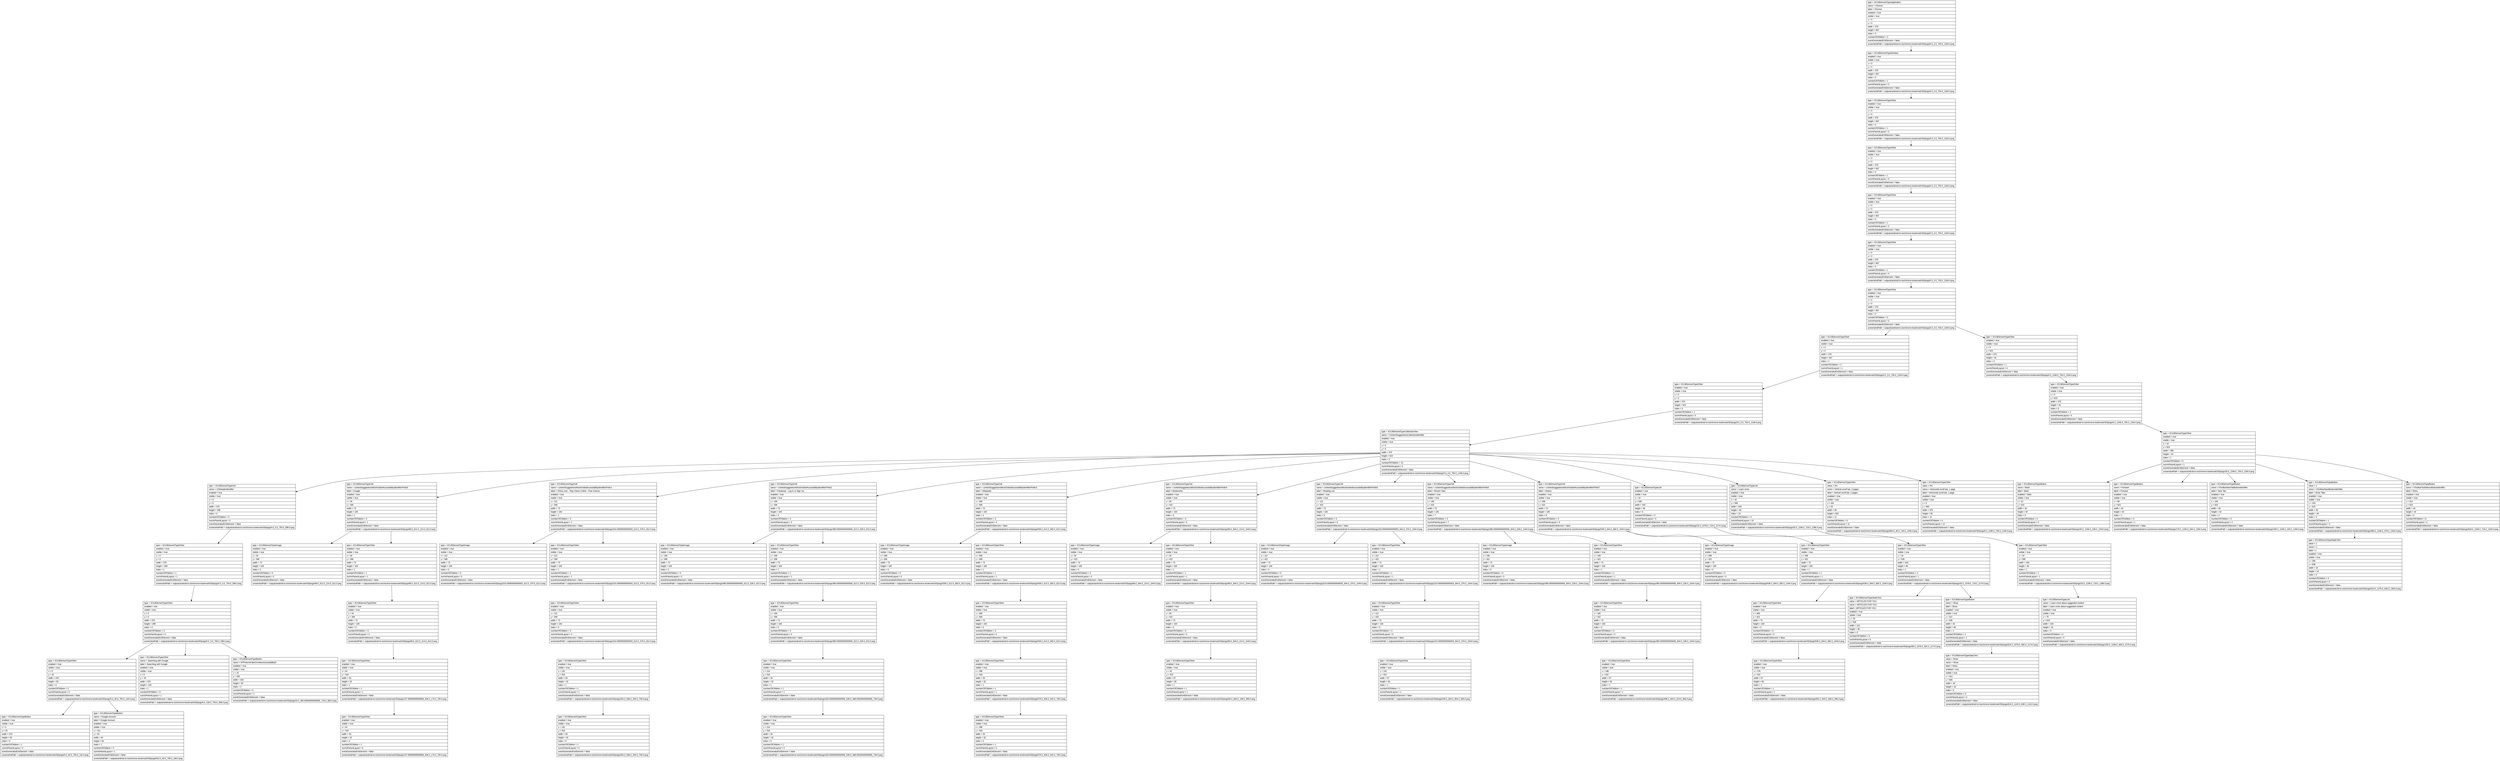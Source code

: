 digraph Layout {

	node [shape=record fontname=Arial];

	0	[label="{type = XCUIElementTypeApplication\l|name = Chrome\l|label = Chrome\l|enabled = true\l|visible = true\l|x = 0\l|y = 0\l|width = 375\l|height = 667\l|index = 0\l|numberOfChildren = 2\l|eventGeneratedOnElement = false \l|screenshotPath = outputs/android-to-ios/chrome-bookmark/S0/pngs/0.0_0.0_750.0_1334.0.png\l}"]
	1	[label="{type = XCUIElementTypeWindow\l|enabled = true\l|visible = true\l|x = 0\l|y = 0\l|width = 375\l|height = 667\l|index = 0\l|numberOfChildren = 1\l|numInParentLayout = 0\l|eventGeneratedOnElement = false \l|screenshotPath = outputs/android-to-ios/chrome-bookmark/S0/pngs/0.0_0.0_750.0_1334.0.png\l}"]
	2	[label="{type = XCUIElementTypeOther\l|enabled = true\l|visible = true\l|x = 0\l|y = 0\l|width = 375\l|height = 667\l|index = 0\l|numberOfChildren = 1\l|numInParentLayout = 0\l|eventGeneratedOnElement = false \l|screenshotPath = outputs/android-to-ios/chrome-bookmark/S0/pngs/0.0_0.0_750.0_1334.0.png\l}"]
	3	[label="{type = XCUIElementTypeOther\l|enabled = true\l|visible = true\l|x = 0\l|y = 0\l|width = 375\l|height = 667\l|index = 0\l|numberOfChildren = 1\l|numInParentLayout = 0\l|eventGeneratedOnElement = false \l|screenshotPath = outputs/android-to-ios/chrome-bookmark/S0/pngs/0.0_0.0_750.0_1334.0.png\l}"]
	4	[label="{type = XCUIElementTypeOther\l|enabled = true\l|visible = true\l|x = 0\l|y = 0\l|width = 375\l|height = 667\l|index = 0\l|numberOfChildren = 1\l|numInParentLayout = 0\l|eventGeneratedOnElement = false \l|screenshotPath = outputs/android-to-ios/chrome-bookmark/S0/pngs/0.0_0.0_750.0_1334.0.png\l}"]
	5	[label="{type = XCUIElementTypeOther\l|enabled = true\l|visible = true\l|x = 0\l|y = 0\l|width = 375\l|height = 667\l|index = 0\l|numberOfChildren = 1\l|numInParentLayout = 0\l|eventGeneratedOnElement = false \l|screenshotPath = outputs/android-to-ios/chrome-bookmark/S0/pngs/0.0_0.0_750.0_1334.0.png\l}"]
	6	[label="{type = XCUIElementTypeOther\l|enabled = true\l|visible = true\l|x = 0\l|y = 0\l|width = 375\l|height = 667\l|index = 0\l|numberOfChildren = 5\l|numInParentLayout = 0\l|eventGeneratedOnElement = false \l|screenshotPath = outputs/android-to-ios/chrome-bookmark/S0/pngs/0.0_0.0_750.0_1334.0.png\l}"]
	7	[label="{type = XCUIElementTypeOther\l|enabled = true\l|visible = true\l|x = 0\l|y = 0\l|width = 375\l|height = 667\l|index = 1\l|numberOfChildren = 2\l|numInParentLayout = 1\l|eventGeneratedOnElement = false \l|screenshotPath = outputs/android-to-ios/chrome-bookmark/S0/pngs/0.0_0.0_750.0_1334.0.png\l}"]
	8	[label="{type = XCUIElementTypeOther\l|enabled = true\l|visible = true\l|x = 0\l|y = 623\l|width = 375\l|height = 44\l|index = 4\l|numberOfChildren = 1\l|numInParentLayout = 4\l|eventGeneratedOnElement = false \l|screenshotPath = outputs/android-to-ios/chrome-bookmark/S0/pngs/0.0_1246.0_750.0_1334.0.png\l}"]
	9	[label="{type = XCUIElementTypeOther\l|enabled = true\l|visible = true\l|x = 0\l|y = 0\l|width = 375\l|height = 623\l|index = 0\l|numberOfChildren = 1\l|numInParentLayout = 0\l|eventGeneratedOnElement = false \l|screenshotPath = outputs/android-to-ios/chrome-bookmark/S0/pngs/0.0_0.0_750.0_1246.0.png\l}"]
	10	[label="{type = XCUIElementTypeOther\l|enabled = true\l|visible = true\l|x = 0\l|y = 623\l|width = 375\l|height = 44\l|index = 0\l|numberOfChildren = 2\l|numInParentLayout = 0\l|eventGeneratedOnElement = false \l|screenshotPath = outputs/android-to-ios/chrome-bookmark/S0/pngs/0.0_1246.0_750.0_1334.0.png\l}"]
	11	[label="{type = XCUIElementTypeCollectionView\l|name = ContentSuggestionsCollectionIdentifier\l|enabled = true\l|visible = true\l|x = 0\l|y = 0\l|width = 375\l|height = 623\l|index = 0\l|numberOfChildren = 13\l|numInParentLayout = 0\l|eventGeneratedOnElement = false \l|screenshotPath = outputs/android-to-ios/chrome-bookmark/S0/pngs/0.0_0.0_750.0_1246.0.png\l}"]
	12	[label="{type = XCUIElementTypeOther\l|enabled = true\l|visible = true\l|x = 10\l|y = 623\l|width = 355\l|height = 44\l|index = 1\l|numberOfChildren = 5\l|numInParentLayout = 1\l|eventGeneratedOnElement = false \l|screenshotPath = outputs/android-to-ios/chrome-bookmark/S0/pngs/20.0_1246.0_730.0_1334.0.png\l}"]
	13	[label="{type = XCUIElementTypeCell\l|name = CSHeaderIdentifier\l|enabled = true\l|visible = true\l|x = 0\l|y = 0\l|width = 375\l|height = 298\l|index = 0\l|numberOfChildren = 3\l|numInParentLayout = 0\l|eventGeneratedOnElement = false \l|screenshotPath = outputs/android-to-ios/chrome-bookmark/S0/pngs/0.0_0.0_750.0_596.0.png\l}"]
	14	[label="{type = XCUIElementTypeCell\l|name = contentSuggestionsMostVisitedAccessibilityIdentifierPrefix0\l|label = Google\l|enabled = true\l|visible = true\l|x = 34\l|y = 306\l|width = 73\l|height = 100\l|index = 1\l|numberOfChildren = 3\l|numInParentLayout = 1\l|eventGeneratedOnElement = false \l|screenshotPath = outputs/android-to-ios/chrome-bookmark/S0/pngs/68.0_612.0_214.0_812.0.png\l}"]
	15	[label="{type = XCUIElementTypeCell\l|name = contentSuggestionsMostVisitedAccessibilityIdentifierPrefix1\l|label = Chess.com - Play Chess Online - Free Games\l|enabled = true\l|visible = true\l|x = 112\l|y = 306\l|width = 73\l|height = 100\l|index = 2\l|numberOfChildren = 3\l|numInParentLayout = 2\l|eventGeneratedOnElement = false \l|screenshotPath = outputs/android-to-ios/chrome-bookmark/S0/pngs/224.00000000000003_612.0_370.0_812.0.png\l}"]
	16	[label="{type = XCUIElementTypeCell\l|name = contentSuggestionsMostVisitedAccessibilityIdentifierPrefix2\l|label = Facebook - Log In or Sign Up\l|enabled = true\l|visible = true\l|x = 190\l|y = 306\l|width = 73\l|height = 100\l|index = 3\l|numberOfChildren = 3\l|numInParentLayout = 3\l|eventGeneratedOnElement = false \l|screenshotPath = outputs/android-to-ios/chrome-bookmark/S0/pngs/380.00000000000006_612.0_526.0_812.0.png\l}"]
	17	[label="{type = XCUIElementTypeCell\l|name = contentSuggestionsMostVisitedAccessibilityIdentifierPrefix3\l|label = Wikipedia\l|enabled = true\l|visible = true\l|x = 268\l|y = 306\l|width = 73\l|height = 100\l|index = 4\l|numberOfChildren = 3\l|numInParentLayout = 4\l|eventGeneratedOnElement = false \l|screenshotPath = outputs/android-to-ios/chrome-bookmark/S0/pngs/536.0_612.0_682.0_812.0.png\l}"]
	18	[label="{type = XCUIElementTypeCell\l|name = contentSuggestionsMostVisitedAccessibilityIdentifierPrefix4\l|label = Bookmarks\l|enabled = true\l|visible = true\l|x = 34\l|y = 422\l|width = 73\l|height = 100\l|index = 5\l|numberOfChildren = 3\l|numInParentLayout = 5\l|eventGeneratedOnElement = false \l|screenshotPath = outputs/android-to-ios/chrome-bookmark/S0/pngs/68.0_844.0_214.0_1044.0.png\l}"]
	19	[label="{type = XCUIElementTypeCell\l|name = contentSuggestionsMostVisitedAccessibilityIdentifierPrefix5\l|label = Reading List\l|enabled = true\l|visible = true\l|x = 112\l|y = 422\l|width = 73\l|height = 100\l|index = 6\l|numberOfChildren = 3\l|numInParentLayout = 6\l|eventGeneratedOnElement = false \l|screenshotPath = outputs/android-to-ios/chrome-bookmark/S0/pngs/224.00000000000003_844.0_370.0_1044.0.png\l}"]
	20	[label="{type = XCUIElementTypeCell\l|name = contentSuggestionsMostVisitedAccessibilityIdentifierPrefix6\l|label = Recent Tabs\l|enabled = true\l|visible = true\l|x = 190\l|y = 422\l|width = 73\l|height = 100\l|index = 7\l|numberOfChildren = 3\l|numInParentLayout = 7\l|eventGeneratedOnElement = false \l|screenshotPath = outputs/android-to-ios/chrome-bookmark/S0/pngs/380.00000000000006_844.0_526.0_1044.0.png\l}"]
	21	[label="{type = XCUIElementTypeCell\l|name = contentSuggestionsMostVisitedAccessibilityIdentifierPrefix7\l|label = History\l|enabled = true\l|visible = true\l|x = 268\l|y = 422\l|width = 73\l|height = 100\l|index = 8\l|numberOfChildren = 3\l|numInParentLayout = 8\l|eventGeneratedOnElement = false \l|screenshotPath = outputs/android-to-ios/chrome-bookmark/S0/pngs/536.0_844.0_682.0_1044.0.png\l}"]
	22	[label="{type = XCUIElementTypeCell\l|enabled = true\l|visible = true\l|x = 16\l|y = 539\l|width = 343\l|height = 48\l|index = 9\l|numberOfChildren = 3\l|numInParentLayout = 9\l|eventGeneratedOnElement = false \l|screenshotPath = outputs/android-to-ios/chrome-bookmark/S0/pngs/32.0_1078.0_718.0_1174.0.png\l}"]
	23	[label="{type = XCUIElementTypeCell\l|name = Learn more\l|enabled = true\l|visible = true\l|x = 16\l|y = 595\l|width = 343\l|height = 48\l|index = 10\l|numberOfChildren = 3\l|numInParentLayout = 10\l|eventGeneratedOnElement = false \l|screenshotPath = outputs/android-to-ios/chrome-bookmark/S0/pngs/32.0_1190.0_718.0_1286.0.png\l}"]
	24	[label="{type = XCUIElementTypeOther\l|value = 0%\l|name = Vertical scroll bar, 2 pages\l|label = Vertical scroll bar, 2 pages\l|enabled = true\l|visible = true\l|x = 342\l|y = 20\l|width = 30\l|height = 603\l|index = 11\l|numberOfChildren = 0\l|numInParentLayout = 11\l|eventGeneratedOnElement = false \l|screenshotPath = outputs/android-to-ios/chrome-bookmark/S0/pngs/684.0_40.0_744.0_1246.0.png\l}"]
	25	[label="{type = XCUIElementTypeOther\l|value = 0%\l|name = Horizontal scroll bar, 1 page\l|label = Horizontal scroll bar, 1 page\l|enabled = true\l|visible = true\l|x = 0\l|y = 590\l|width = 375\l|height = 30\l|index = 12\l|numberOfChildren = 0\l|numInParentLayout = 12\l|eventGeneratedOnElement = false \l|screenshotPath = outputs/android-to-ios/chrome-bookmark/S0/pngs/0.0_1180.0_750.0_1240.0.png\l}"]
	26	[label="{type = XCUIElementTypeButton\l|name = Back\l|label = Back\l|enabled = false\l|visible = true\l|x = 10\l|y = 623\l|width = 44\l|height = 44\l|index = 0\l|numberOfChildren = 0\l|numInParentLayout = 0\l|eventGeneratedOnElement = false \l|screenshotPath = outputs/android-to-ios/chrome-bookmark/S0/pngs/20.0_1246.0_108.0_1334.0.png\l}"]
	27	[label="{type = XCUIElementTypeButton\l|name = Forward\l|label = Forward\l|enabled = true\l|visible = true\l|x = 88\l|y = 623\l|width = 44\l|height = 44\l|index = 1\l|numberOfChildren = 0\l|numInParentLayout = 1\l|eventGeneratedOnElement = false \l|screenshotPath = outputs/android-to-ios/chrome-bookmark/S0/pngs/176.0_1246.0_264.0_1334.0.png\l}"]
	28	[label="{type = XCUIElementTypeButton\l|name = kToolbarNewTabButtonIdentifier\l|label = New Tab\l|enabled = true\l|visible = true\l|x = 165\l|y = 623\l|width = 45\l|height = 44\l|index = 2\l|numberOfChildren = 0\l|numInParentLayout = 2\l|eventGeneratedOnElement = false \l|screenshotPath = outputs/android-to-ios/chrome-bookmark/S0/pngs/330.0_1246.0_420.0_1334.0.png\l}"]
	29	[label="{type = XCUIElementTypeButton\l|value = 1\l|name = kToolbarStackButtonIdentifier\l|label = Show Tabs\l|enabled = true\l|visible = true\l|x = 243\l|y = 623\l|width = 45\l|height = 44\l|index = 3\l|numberOfChildren = 1\l|numInParentLayout = 3\l|eventGeneratedOnElement = false \l|screenshotPath = outputs/android-to-ios/chrome-bookmark/S0/pngs/486.0_1246.0_576.0_1334.0.png\l}"]
	30	[label="{type = XCUIElementTypeButton\l|name = kToolbarToolsMenuButtonIdentifier\l|label = Menu\l|enabled = true\l|visible = true\l|x = 314\l|y = 623\l|width = 44\l|height = 44\l|index = 4\l|numberOfChildren = 0\l|numInParentLayout = 4\l|eventGeneratedOnElement = false \l|screenshotPath = outputs/android-to-ios/chrome-bookmark/S0/pngs/628.0_1246.0_716.0_1334.0.png\l}"]
	31	[label="{type = XCUIElementTypeOther\l|enabled = true\l|visible = true\l|x = 0\l|y = 0\l|width = 375\l|height = 298\l|index = 1\l|numberOfChildren = 1\l|numInParentLayout = 1\l|eventGeneratedOnElement = false \l|screenshotPath = outputs/android-to-ios/chrome-bookmark/S0/pngs/0.0_0.0_750.0_596.0.png\l}"]
	32	[label="{type = XCUIElementTypeImage\l|enabled = true\l|visible = true\l|x = 34\l|y = 306\l|width = 73\l|height = 100\l|index = 0\l|numberOfChildren = 0\l|numInParentLayout = 0\l|eventGeneratedOnElement = false \l|screenshotPath = outputs/android-to-ios/chrome-bookmark/S0/pngs/68.0_612.0_214.0_812.0.png\l}"]
	33	[label="{type = XCUIElementTypeOther\l|enabled = true\l|visible = true\l|x = 34\l|y = 306\l|width = 73\l|height = 100\l|index = 1\l|numberOfChildren = 1\l|numInParentLayout = 1\l|eventGeneratedOnElement = false \l|screenshotPath = outputs/android-to-ios/chrome-bookmark/S0/pngs/68.0_612.0_214.0_812.0.png\l}"]
	34	[label="{type = XCUIElementTypeImage\l|enabled = true\l|visible = true\l|x = 112\l|y = 306\l|width = 73\l|height = 100\l|index = 0\l|numberOfChildren = 0\l|numInParentLayout = 0\l|eventGeneratedOnElement = false \l|screenshotPath = outputs/android-to-ios/chrome-bookmark/S0/pngs/224.00000000000003_612.0_370.0_812.0.png\l}"]
	35	[label="{type = XCUIElementTypeOther\l|enabled = true\l|visible = true\l|x = 112\l|y = 306\l|width = 73\l|height = 100\l|index = 1\l|numberOfChildren = 1\l|numInParentLayout = 1\l|eventGeneratedOnElement = false \l|screenshotPath = outputs/android-to-ios/chrome-bookmark/S0/pngs/224.00000000000003_612.0_370.0_812.0.png\l}"]
	36	[label="{type = XCUIElementTypeImage\l|enabled = true\l|visible = true\l|x = 190\l|y = 306\l|width = 73\l|height = 100\l|index = 0\l|numberOfChildren = 0\l|numInParentLayout = 0\l|eventGeneratedOnElement = false \l|screenshotPath = outputs/android-to-ios/chrome-bookmark/S0/pngs/380.00000000000006_612.0_526.0_812.0.png\l}"]
	37	[label="{type = XCUIElementTypeOther\l|enabled = true\l|visible = true\l|x = 190\l|y = 306\l|width = 73\l|height = 100\l|index = 1\l|numberOfChildren = 1\l|numInParentLayout = 1\l|eventGeneratedOnElement = false \l|screenshotPath = outputs/android-to-ios/chrome-bookmark/S0/pngs/380.00000000000006_612.0_526.0_812.0.png\l}"]
	38	[label="{type = XCUIElementTypeImage\l|enabled = true\l|visible = true\l|x = 268\l|y = 306\l|width = 73\l|height = 100\l|index = 0\l|numberOfChildren = 0\l|numInParentLayout = 0\l|eventGeneratedOnElement = false \l|screenshotPath = outputs/android-to-ios/chrome-bookmark/S0/pngs/536.0_612.0_682.0_812.0.png\l}"]
	39	[label="{type = XCUIElementTypeOther\l|enabled = true\l|visible = true\l|x = 268\l|y = 306\l|width = 73\l|height = 100\l|index = 1\l|numberOfChildren = 1\l|numInParentLayout = 1\l|eventGeneratedOnElement = false \l|screenshotPath = outputs/android-to-ios/chrome-bookmark/S0/pngs/536.0_612.0_682.0_812.0.png\l}"]
	40	[label="{type = XCUIElementTypeImage\l|enabled = true\l|visible = true\l|x = 34\l|y = 422\l|width = 73\l|height = 100\l|index = 0\l|numberOfChildren = 0\l|numInParentLayout = 0\l|eventGeneratedOnElement = false \l|screenshotPath = outputs/android-to-ios/chrome-bookmark/S0/pngs/68.0_844.0_214.0_1044.0.png\l}"]
	41	[label="{type = XCUIElementTypeOther\l|enabled = true\l|visible = true\l|x = 34\l|y = 422\l|width = 73\l|height = 100\l|index = 1\l|numberOfChildren = 1\l|numInParentLayout = 1\l|eventGeneratedOnElement = false \l|screenshotPath = outputs/android-to-ios/chrome-bookmark/S0/pngs/68.0_844.0_214.0_1044.0.png\l}"]
	42	[label="{type = XCUIElementTypeImage\l|enabled = true\l|visible = true\l|x = 112\l|y = 422\l|width = 73\l|height = 100\l|index = 0\l|numberOfChildren = 0\l|numInParentLayout = 0\l|eventGeneratedOnElement = false \l|screenshotPath = outputs/android-to-ios/chrome-bookmark/S0/pngs/224.00000000000003_844.0_370.0_1044.0.png\l}"]
	43	[label="{type = XCUIElementTypeOther\l|enabled = true\l|visible = true\l|x = 112\l|y = 422\l|width = 73\l|height = 100\l|index = 1\l|numberOfChildren = 1\l|numInParentLayout = 1\l|eventGeneratedOnElement = false \l|screenshotPath = outputs/android-to-ios/chrome-bookmark/S0/pngs/224.00000000000003_844.0_370.0_1044.0.png\l}"]
	44	[label="{type = XCUIElementTypeImage\l|enabled = true\l|visible = true\l|x = 190\l|y = 422\l|width = 73\l|height = 100\l|index = 0\l|numberOfChildren = 0\l|numInParentLayout = 0\l|eventGeneratedOnElement = false \l|screenshotPath = outputs/android-to-ios/chrome-bookmark/S0/pngs/380.00000000000006_844.0_526.0_1044.0.png\l}"]
	45	[label="{type = XCUIElementTypeOther\l|enabled = true\l|visible = true\l|x = 190\l|y = 422\l|width = 73\l|height = 100\l|index = 1\l|numberOfChildren = 1\l|numInParentLayout = 1\l|eventGeneratedOnElement = false \l|screenshotPath = outputs/android-to-ios/chrome-bookmark/S0/pngs/380.00000000000006_844.0_526.0_1044.0.png\l}"]
	46	[label="{type = XCUIElementTypeImage\l|enabled = true\l|visible = true\l|x = 268\l|y = 422\l|width = 73\l|height = 100\l|index = 0\l|numberOfChildren = 0\l|numInParentLayout = 0\l|eventGeneratedOnElement = false \l|screenshotPath = outputs/android-to-ios/chrome-bookmark/S0/pngs/536.0_844.0_682.0_1044.0.png\l}"]
	47	[label="{type = XCUIElementTypeOther\l|enabled = true\l|visible = true\l|x = 268\l|y = 422\l|width = 73\l|height = 100\l|index = 1\l|numberOfChildren = 1\l|numInParentLayout = 1\l|eventGeneratedOnElement = false \l|screenshotPath = outputs/android-to-ios/chrome-bookmark/S0/pngs/536.0_844.0_682.0_1044.0.png\l}"]
	48	[label="{type = XCUIElementTypeOther\l|enabled = true\l|visible = true\l|x = 16\l|y = 539\l|width = 343\l|height = 48\l|index = 1\l|numberOfChildren = 2\l|numInParentLayout = 1\l|eventGeneratedOnElement = false \l|screenshotPath = outputs/android-to-ios/chrome-bookmark/S0/pngs/32.0_1078.0_718.0_1174.0.png\l}"]
	49	[label="{type = XCUIElementTypeOther\l|enabled = true\l|visible = true\l|x = 16\l|y = 595\l|width = 343\l|height = 48\l|index = 1\l|numberOfChildren = 1\l|numInParentLayout = 1\l|eventGeneratedOnElement = false \l|screenshotPath = outputs/android-to-ios/chrome-bookmark/S0/pngs/32.0_1190.0_718.0_1286.0.png\l}"]
	50	[label="{type = XCUIElementTypeStaticText\l|value = 1\l|name = 1\l|label = 1\l|enabled = true\l|visible = true\l|x = 258\l|y = 638\l|width = 15\l|height = 14\l|index = 0\l|numberOfChildren = 0\l|numInParentLayout = 0\l|eventGeneratedOnElement = false \l|screenshotPath = outputs/android-to-ios/chrome-bookmark/S0/pngs/516.0_1276.0_546.0_1304.0.png\l}"]
	51	[label="{type = XCUIElementTypeOther\l|enabled = true\l|visible = true\l|x = 0\l|y = 0\l|width = 375\l|height = 298\l|index = 0\l|numberOfChildren = 3\l|numInParentLayout = 0\l|eventGeneratedOnElement = false \l|screenshotPath = outputs/android-to-ios/chrome-bookmark/S0/pngs/0.0_0.0_750.0_596.0.png\l}"]
	52	[label="{type = XCUIElementTypeOther\l|enabled = true\l|visible = true\l|x = 34\l|y = 306\l|width = 73\l|height = 100\l|index = 0\l|numberOfChildren = 3\l|numInParentLayout = 0\l|eventGeneratedOnElement = false \l|screenshotPath = outputs/android-to-ios/chrome-bookmark/S0/pngs/68.0_612.0_214.0_812.0.png\l}"]
	53	[label="{type = XCUIElementTypeOther\l|enabled = true\l|visible = true\l|x = 112\l|y = 306\l|width = 73\l|height = 100\l|index = 0\l|numberOfChildren = 3\l|numInParentLayout = 0\l|eventGeneratedOnElement = false \l|screenshotPath = outputs/android-to-ios/chrome-bookmark/S0/pngs/224.00000000000003_612.0_370.0_812.0.png\l}"]
	54	[label="{type = XCUIElementTypeOther\l|enabled = true\l|visible = true\l|x = 190\l|y = 306\l|width = 73\l|height = 100\l|index = 0\l|numberOfChildren = 3\l|numInParentLayout = 0\l|eventGeneratedOnElement = false \l|screenshotPath = outputs/android-to-ios/chrome-bookmark/S0/pngs/380.00000000000006_612.0_526.0_812.0.png\l}"]
	55	[label="{type = XCUIElementTypeOther\l|enabled = true\l|visible = true\l|x = 268\l|y = 306\l|width = 73\l|height = 100\l|index = 0\l|numberOfChildren = 3\l|numInParentLayout = 0\l|eventGeneratedOnElement = false \l|screenshotPath = outputs/android-to-ios/chrome-bookmark/S0/pngs/536.0_612.0_682.0_812.0.png\l}"]
	56	[label="{type = XCUIElementTypeOther\l|enabled = true\l|visible = true\l|x = 34\l|y = 422\l|width = 73\l|height = 100\l|index = 0\l|numberOfChildren = 3\l|numInParentLayout = 0\l|eventGeneratedOnElement = false \l|screenshotPath = outputs/android-to-ios/chrome-bookmark/S0/pngs/68.0_844.0_214.0_1044.0.png\l}"]
	57	[label="{type = XCUIElementTypeOther\l|enabled = true\l|visible = true\l|x = 112\l|y = 422\l|width = 73\l|height = 100\l|index = 0\l|numberOfChildren = 3\l|numInParentLayout = 0\l|eventGeneratedOnElement = false \l|screenshotPath = outputs/android-to-ios/chrome-bookmark/S0/pngs/224.00000000000003_844.0_370.0_1044.0.png\l}"]
	58	[label="{type = XCUIElementTypeOther\l|enabled = true\l|visible = true\l|x = 190\l|y = 422\l|width = 73\l|height = 100\l|index = 0\l|numberOfChildren = 3\l|numInParentLayout = 0\l|eventGeneratedOnElement = false \l|screenshotPath = outputs/android-to-ios/chrome-bookmark/S0/pngs/380.00000000000006_844.0_526.0_1044.0.png\l}"]
	59	[label="{type = XCUIElementTypeOther\l|enabled = true\l|visible = true\l|x = 268\l|y = 422\l|width = 73\l|height = 100\l|index = 0\l|numberOfChildren = 3\l|numInParentLayout = 0\l|eventGeneratedOnElement = false \l|screenshotPath = outputs/android-to-ios/chrome-bookmark/S0/pngs/536.0_844.0_682.0_1044.0.png\l}"]
	60	[label="{type = XCUIElementTypeStaticText\l|value = ARTICLES FOR YOU\l|name = ARTICLES FOR YOU\l|label = ARTICLES FOR YOU\l|enabled = true\l|visible = true\l|x = 29\l|y = 539\l|width = 122\l|height = 48\l|index = 0\l|numberOfChildren = 0\l|numInParentLayout = 0\l|eventGeneratedOnElement = false \l|screenshotPath = outputs/android-to-ios/chrome-bookmark/S0/pngs/58.0_1078.0_302.0_1174.0.png\l}"]
	61	[label="{type = XCUIElementTypeButton\l|name = Show\l|label = Show\l|enabled = true\l|visible = true\l|x = 312\l|y = 539\l|width = 34\l|height = 48\l|index = 1\l|numberOfChildren = 1\l|numInParentLayout = 1\l|eventGeneratedOnElement = false \l|screenshotPath = outputs/android-to-ios/chrome-bookmark/S0/pngs/624.0_1078.0_692.0_1174.0.png\l}"]
	62	[label="{type = XCUIElementTypeLink\l|name = Learn more about suggested content\l|label = Learn more about suggested content\l|enabled = true\l|visible = true\l|x = 75\l|y = 619\l|width = 225\l|height = 16\l|index = 0\l|numberOfChildren = 0\l|numInParentLayout = 0\l|eventGeneratedOnElement = false \l|screenshotPath = outputs/android-to-ios/chrome-bookmark/S0/pngs/150.0_1238.0_600.0_1270.0.png\l}"]
	63	[label="{type = XCUIElementTypeOther\l|enabled = true\l|visible = true\l|x = 0\l|y = 20\l|width = 375\l|height = 50\l|index = 0\l|numberOfChildren = 2\l|numInParentLayout = 0\l|eventGeneratedOnElement = false \l|screenshotPath = outputs/android-to-ios/chrome-bookmark/S0/pngs/0.0_40.0_750.0_140.0.png\l}"]
	64	[label="{type = XCUIElementTypeOther\l|name = Searching with Google\l|label = Searching with Google\l|enabled = true\l|visible = true\l|x = 0\l|y = 78\l|width = 375\l|height = 120\l|index = 1\l|numberOfChildren = 0\l|numInParentLayout = 1\l|eventGeneratedOnElement = false \l|screenshotPath = outputs/android-to-ios/chrome-bookmark/S0/pngs/0.0_156.0_750.0_396.0.png\l}"]
	65	[label="{type = XCUIElementTypeButton\l|name = NTPHomeFakeOmniboxAccessibilityID\l|enabled = true\l|visible = true\l|x = 16\l|y = 230\l|width = 343\l|height = 50\l|index = 2\l|numberOfChildren = 5\l|numInParentLayout = 2\l|eventGeneratedOnElement = false \l|screenshotPath = outputs/android-to-ios/chrome-bookmark/S0/pngs/32.0_460.00000000000006_718.0_560.0.png\l}"]
	66	[label="{type = XCUIElementTypeOther\l|enabled = true\l|visible = true\l|x = 54\l|y = 318\l|width = 33\l|height = 32\l|index = 1\l|numberOfChildren = 1\l|numInParentLayout = 1\l|eventGeneratedOnElement = false \l|screenshotPath = outputs/android-to-ios/chrome-bookmark/S0/pngs/107.99999999999999_636.0_174.0_700.0.png\l}"]
	67	[label="{type = XCUIElementTypeOther\l|enabled = true\l|visible = true\l|x = 132\l|y = 318\l|width = 33\l|height = 32\l|index = 1\l|numberOfChildren = 1\l|numInParentLayout = 1\l|eventGeneratedOnElement = false \l|screenshotPath = outputs/android-to-ios/chrome-bookmark/S0/pngs/264.0_636.0_330.0_700.0.png\l}"]
	68	[label="{type = XCUIElementTypeOther\l|enabled = true\l|visible = true\l|x = 210\l|y = 318\l|width = 33\l|height = 32\l|index = 1\l|numberOfChildren = 1\l|numInParentLayout = 1\l|eventGeneratedOnElement = false \l|screenshotPath = outputs/android-to-ios/chrome-bookmark/S0/pngs/420.00000000000006_636.0_486.00000000000006_700.0.png\l}"]
	69	[label="{type = XCUIElementTypeOther\l|enabled = true\l|visible = true\l|x = 288\l|y = 318\l|width = 33\l|height = 32\l|index = 1\l|numberOfChildren = 1\l|numInParentLayout = 1\l|eventGeneratedOnElement = false \l|screenshotPath = outputs/android-to-ios/chrome-bookmark/S0/pngs/576.0_636.0_642.0_700.0.png\l}"]
	70	[label="{type = XCUIElementTypeOther\l|enabled = true\l|visible = true\l|x = 42\l|y = 422\l|width = 57\l|height = 56\l|index = 1\l|numberOfChildren = 1\l|numInParentLayout = 1\l|eventGeneratedOnElement = false \l|screenshotPath = outputs/android-to-ios/chrome-bookmark/S0/pngs/84.0_844.0_198.0_956.0.png\l}"]
	71	[label="{type = XCUIElementTypeOther\l|enabled = true\l|visible = true\l|x = 120\l|y = 422\l|width = 57\l|height = 56\l|index = 1\l|numberOfChildren = 1\l|numInParentLayout = 1\l|eventGeneratedOnElement = false \l|screenshotPath = outputs/android-to-ios/chrome-bookmark/S0/pngs/240.0_844.0_354.0_956.0.png\l}"]
	72	[label="{type = XCUIElementTypeOther\l|enabled = true\l|visible = true\l|x = 198\l|y = 422\l|width = 57\l|height = 56\l|index = 1\l|numberOfChildren = 1\l|numInParentLayout = 1\l|eventGeneratedOnElement = false \l|screenshotPath = outputs/android-to-ios/chrome-bookmark/S0/pngs/396.0_844.0_510.0_956.0.png\l}"]
	73	[label="{type = XCUIElementTypeOther\l|enabled = true\l|visible = true\l|x = 276\l|y = 422\l|width = 57\l|height = 56\l|index = 1\l|numberOfChildren = 1\l|numInParentLayout = 1\l|eventGeneratedOnElement = false \l|screenshotPath = outputs/android-to-ios/chrome-bookmark/S0/pngs/552.0_844.0_666.0_956.0.png\l}"]
	74	[label="{type = XCUIElementTypeStaticText\l|value = Show\l|name = Show\l|label = Show\l|enabled = true\l|visible = true\l|x = 312\l|y = 555\l|width = 34\l|height = 16\l|index = 0\l|numberOfChildren = 0\l|numInParentLayout = 0\l|eventGeneratedOnElement = false \l|screenshotPath = outputs/android-to-ios/chrome-bookmark/S0/pngs/624.0_1110.0_692.0_1142.0.png\l}"]
	75	[label="{type = XCUIElementTypeButton\l|enabled = true\l|visible = true\l|x = 0\l|y = 20\l|width = 375\l|height = 50\l|index = 0\l|numberOfChildren = 1\l|numInParentLayout = 0\l|eventGeneratedOnElement = false \l|screenshotPath = outputs/android-to-ios/chrome-bookmark/S0/pngs/0.0_40.0_750.0_140.0.png\l}"]
	76	[label="{type = XCUIElementTypeButton\l|name = Google Account\l|label = Google Account\l|enabled = true\l|visible = true\l|x = 311\l|y = 20\l|width = 64\l|height = 64\l|index = 1\l|numberOfChildren = 0\l|numInParentLayout = 1\l|eventGeneratedOnElement = false \l|screenshotPath = outputs/android-to-ios/chrome-bookmark/S0/pngs/622.0_40.0_750.0_168.0.png\l}"]
	77	[label="{type = XCUIElementTypeOther\l|enabled = true\l|visible = true\l|x = 54\l|y = 318\l|width = 33\l|height = 32\l|index = 0\l|numberOfChildren = 1\l|numInParentLayout = 0\l|eventGeneratedOnElement = false \l|screenshotPath = outputs/android-to-ios/chrome-bookmark/S0/pngs/107.99999999999999_636.0_174.0_700.0.png\l}"]
	78	[label="{type = XCUIElementTypeOther\l|enabled = true\l|visible = true\l|x = 132\l|y = 318\l|width = 33\l|height = 32\l|index = 0\l|numberOfChildren = 1\l|numInParentLayout = 0\l|eventGeneratedOnElement = false \l|screenshotPath = outputs/android-to-ios/chrome-bookmark/S0/pngs/264.0_636.0_330.0_700.0.png\l}"]
	79	[label="{type = XCUIElementTypeOther\l|enabled = true\l|visible = true\l|x = 210\l|y = 318\l|width = 33\l|height = 32\l|index = 0\l|numberOfChildren = 1\l|numInParentLayout = 0\l|eventGeneratedOnElement = false \l|screenshotPath = outputs/android-to-ios/chrome-bookmark/S0/pngs/420.00000000000006_636.0_486.00000000000006_700.0.png\l}"]
	80	[label="{type = XCUIElementTypeOther\l|enabled = true\l|visible = true\l|x = 288\l|y = 318\l|width = 33\l|height = 32\l|index = 0\l|numberOfChildren = 1\l|numInParentLayout = 0\l|eventGeneratedOnElement = false \l|screenshotPath = outputs/android-to-ios/chrome-bookmark/S0/pngs/576.0_636.0_642.0_700.0.png\l}"]


	0 -> 1
	1 -> 2
	2 -> 3
	3 -> 4
	4 -> 5
	5 -> 6
	6 -> 7
	6 -> 8
	7 -> 9
	8 -> 10
	9 -> 11
	10 -> 12
	11 -> 13
	11 -> 14
	11 -> 15
	11 -> 16
	11 -> 17
	11 -> 18
	11 -> 19
	11 -> 20
	11 -> 21
	11 -> 22
	11 -> 23
	11 -> 24
	11 -> 25
	12 -> 26
	12 -> 27
	12 -> 28
	12 -> 29
	12 -> 30
	13 -> 31
	14 -> 32
	14 -> 33
	15 -> 34
	15 -> 35
	16 -> 36
	16 -> 37
	17 -> 38
	17 -> 39
	18 -> 40
	18 -> 41
	19 -> 42
	19 -> 43
	20 -> 44
	20 -> 45
	21 -> 46
	21 -> 47
	22 -> 48
	23 -> 49
	29 -> 50
	31 -> 51
	33 -> 52
	35 -> 53
	37 -> 54
	39 -> 55
	41 -> 56
	43 -> 57
	45 -> 58
	47 -> 59
	48 -> 60
	48 -> 61
	49 -> 62
	51 -> 63
	51 -> 64
	51 -> 65
	52 -> 66
	53 -> 67
	54 -> 68
	55 -> 69
	56 -> 70
	57 -> 71
	58 -> 72
	59 -> 73
	61 -> 74
	63 -> 75
	63 -> 76
	66 -> 77
	67 -> 78
	68 -> 79
	69 -> 80


}